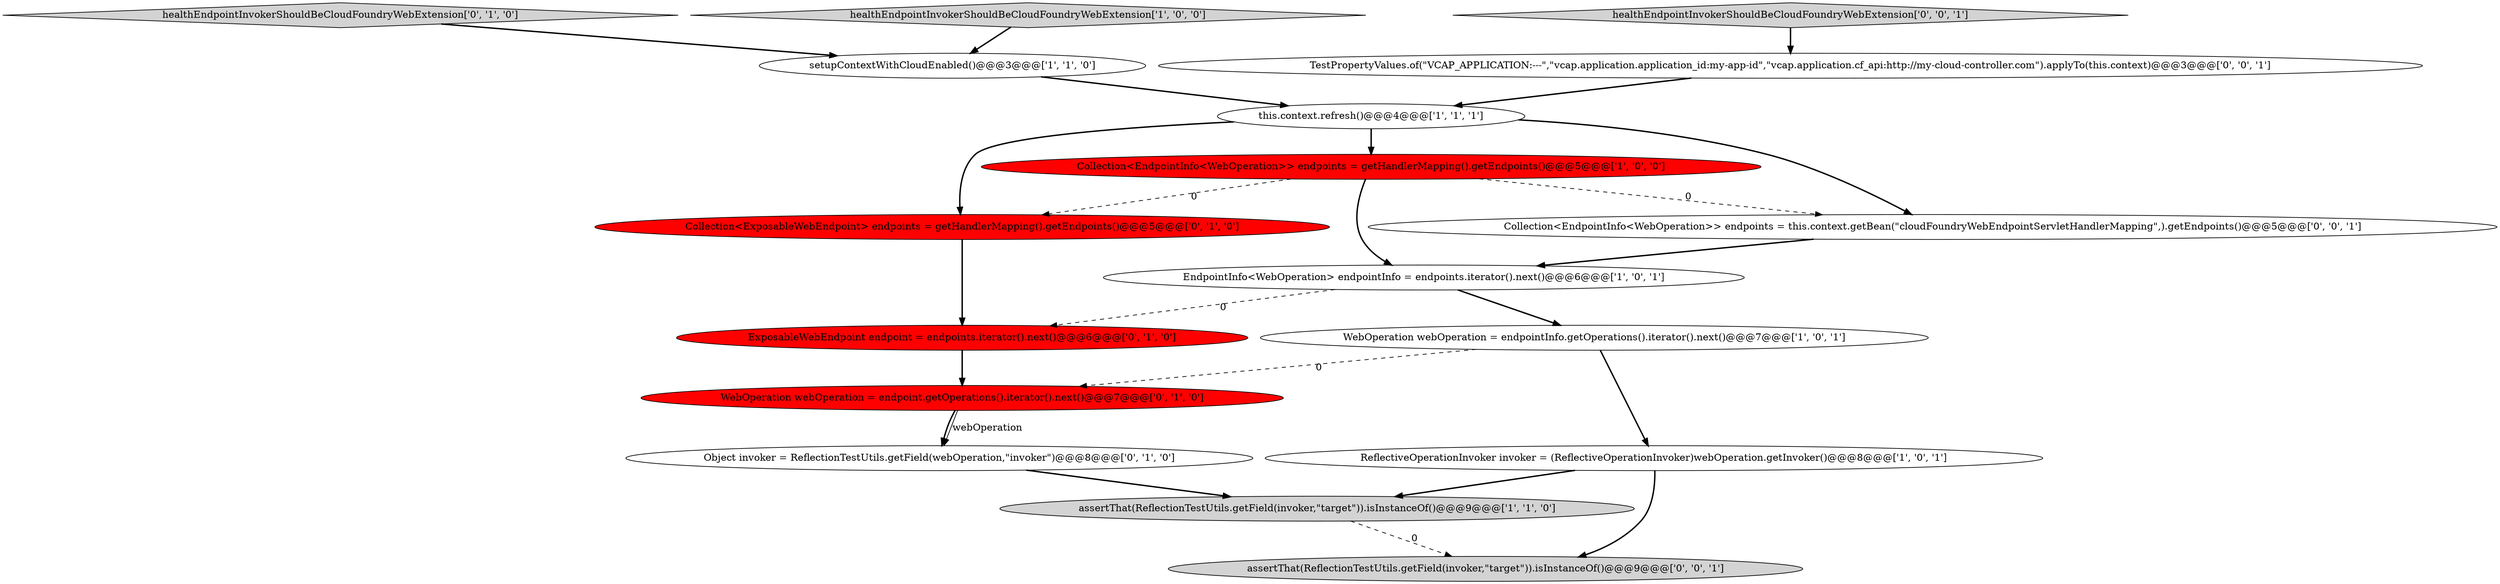 digraph {
10 [style = filled, label = "healthEndpointInvokerShouldBeCloudFoundryWebExtension['0', '1', '0']", fillcolor = lightgray, shape = diamond image = "AAA0AAABBB2BBB"];
7 [style = filled, label = "EndpointInfo<WebOperation> endpointInfo = endpoints.iterator().next()@@@6@@@['1', '0', '1']", fillcolor = white, shape = ellipse image = "AAA0AAABBB1BBB"];
5 [style = filled, label = "this.context.refresh()@@@4@@@['1', '1', '1']", fillcolor = white, shape = ellipse image = "AAA0AAABBB1BBB"];
8 [style = filled, label = "ExposableWebEndpoint endpoint = endpoints.iterator().next()@@@6@@@['0', '1', '0']", fillcolor = red, shape = ellipse image = "AAA1AAABBB2BBB"];
1 [style = filled, label = "ReflectiveOperationInvoker invoker = (ReflectiveOperationInvoker)webOperation.getInvoker()@@@8@@@['1', '0', '1']", fillcolor = white, shape = ellipse image = "AAA0AAABBB1BBB"];
4 [style = filled, label = "healthEndpointInvokerShouldBeCloudFoundryWebExtension['1', '0', '0']", fillcolor = lightgray, shape = diamond image = "AAA0AAABBB1BBB"];
16 [style = filled, label = "assertThat(ReflectionTestUtils.getField(invoker,\"target\")).isInstanceOf()@@@9@@@['0', '0', '1']", fillcolor = lightgray, shape = ellipse image = "AAA0AAABBB3BBB"];
11 [style = filled, label = "Collection<ExposableWebEndpoint> endpoints = getHandlerMapping().getEndpoints()@@@5@@@['0', '1', '0']", fillcolor = red, shape = ellipse image = "AAA1AAABBB2BBB"];
2 [style = filled, label = "setupContextWithCloudEnabled()@@@3@@@['1', '1', '0']", fillcolor = white, shape = ellipse image = "AAA0AAABBB1BBB"];
0 [style = filled, label = "Collection<EndpointInfo<WebOperation>> endpoints = getHandlerMapping().getEndpoints()@@@5@@@['1', '0', '0']", fillcolor = red, shape = ellipse image = "AAA1AAABBB1BBB"];
6 [style = filled, label = "assertThat(ReflectionTestUtils.getField(invoker,\"target\")).isInstanceOf()@@@9@@@['1', '1', '0']", fillcolor = lightgray, shape = ellipse image = "AAA0AAABBB1BBB"];
13 [style = filled, label = "Collection<EndpointInfo<WebOperation>> endpoints = this.context.getBean(\"cloudFoundryWebEndpointServletHandlerMapping\",).getEndpoints()@@@5@@@['0', '0', '1']", fillcolor = white, shape = ellipse image = "AAA0AAABBB3BBB"];
15 [style = filled, label = "healthEndpointInvokerShouldBeCloudFoundryWebExtension['0', '0', '1']", fillcolor = lightgray, shape = diamond image = "AAA0AAABBB3BBB"];
12 [style = filled, label = "Object invoker = ReflectionTestUtils.getField(webOperation,\"invoker\")@@@8@@@['0', '1', '0']", fillcolor = white, shape = ellipse image = "AAA0AAABBB2BBB"];
14 [style = filled, label = "TestPropertyValues.of(\"VCAP_APPLICATION:---\",\"vcap.application.application_id:my-app-id\",\"vcap.application.cf_api:http://my-cloud-controller.com\").applyTo(this.context)@@@3@@@['0', '0', '1']", fillcolor = white, shape = ellipse image = "AAA0AAABBB3BBB"];
9 [style = filled, label = "WebOperation webOperation = endpoint.getOperations().iterator().next()@@@7@@@['0', '1', '0']", fillcolor = red, shape = ellipse image = "AAA1AAABBB2BBB"];
3 [style = filled, label = "WebOperation webOperation = endpointInfo.getOperations().iterator().next()@@@7@@@['1', '0', '1']", fillcolor = white, shape = ellipse image = "AAA0AAABBB1BBB"];
3->1 [style = bold, label=""];
15->14 [style = bold, label=""];
7->8 [style = dashed, label="0"];
0->11 [style = dashed, label="0"];
4->2 [style = bold, label=""];
12->6 [style = bold, label=""];
7->3 [style = bold, label=""];
0->7 [style = bold, label=""];
6->16 [style = dashed, label="0"];
1->6 [style = bold, label=""];
5->0 [style = bold, label=""];
3->9 [style = dashed, label="0"];
1->16 [style = bold, label=""];
13->7 [style = bold, label=""];
5->13 [style = bold, label=""];
0->13 [style = dashed, label="0"];
8->9 [style = bold, label=""];
11->8 [style = bold, label=""];
10->2 [style = bold, label=""];
5->11 [style = bold, label=""];
9->12 [style = bold, label=""];
9->12 [style = solid, label="webOperation"];
2->5 [style = bold, label=""];
14->5 [style = bold, label=""];
}
